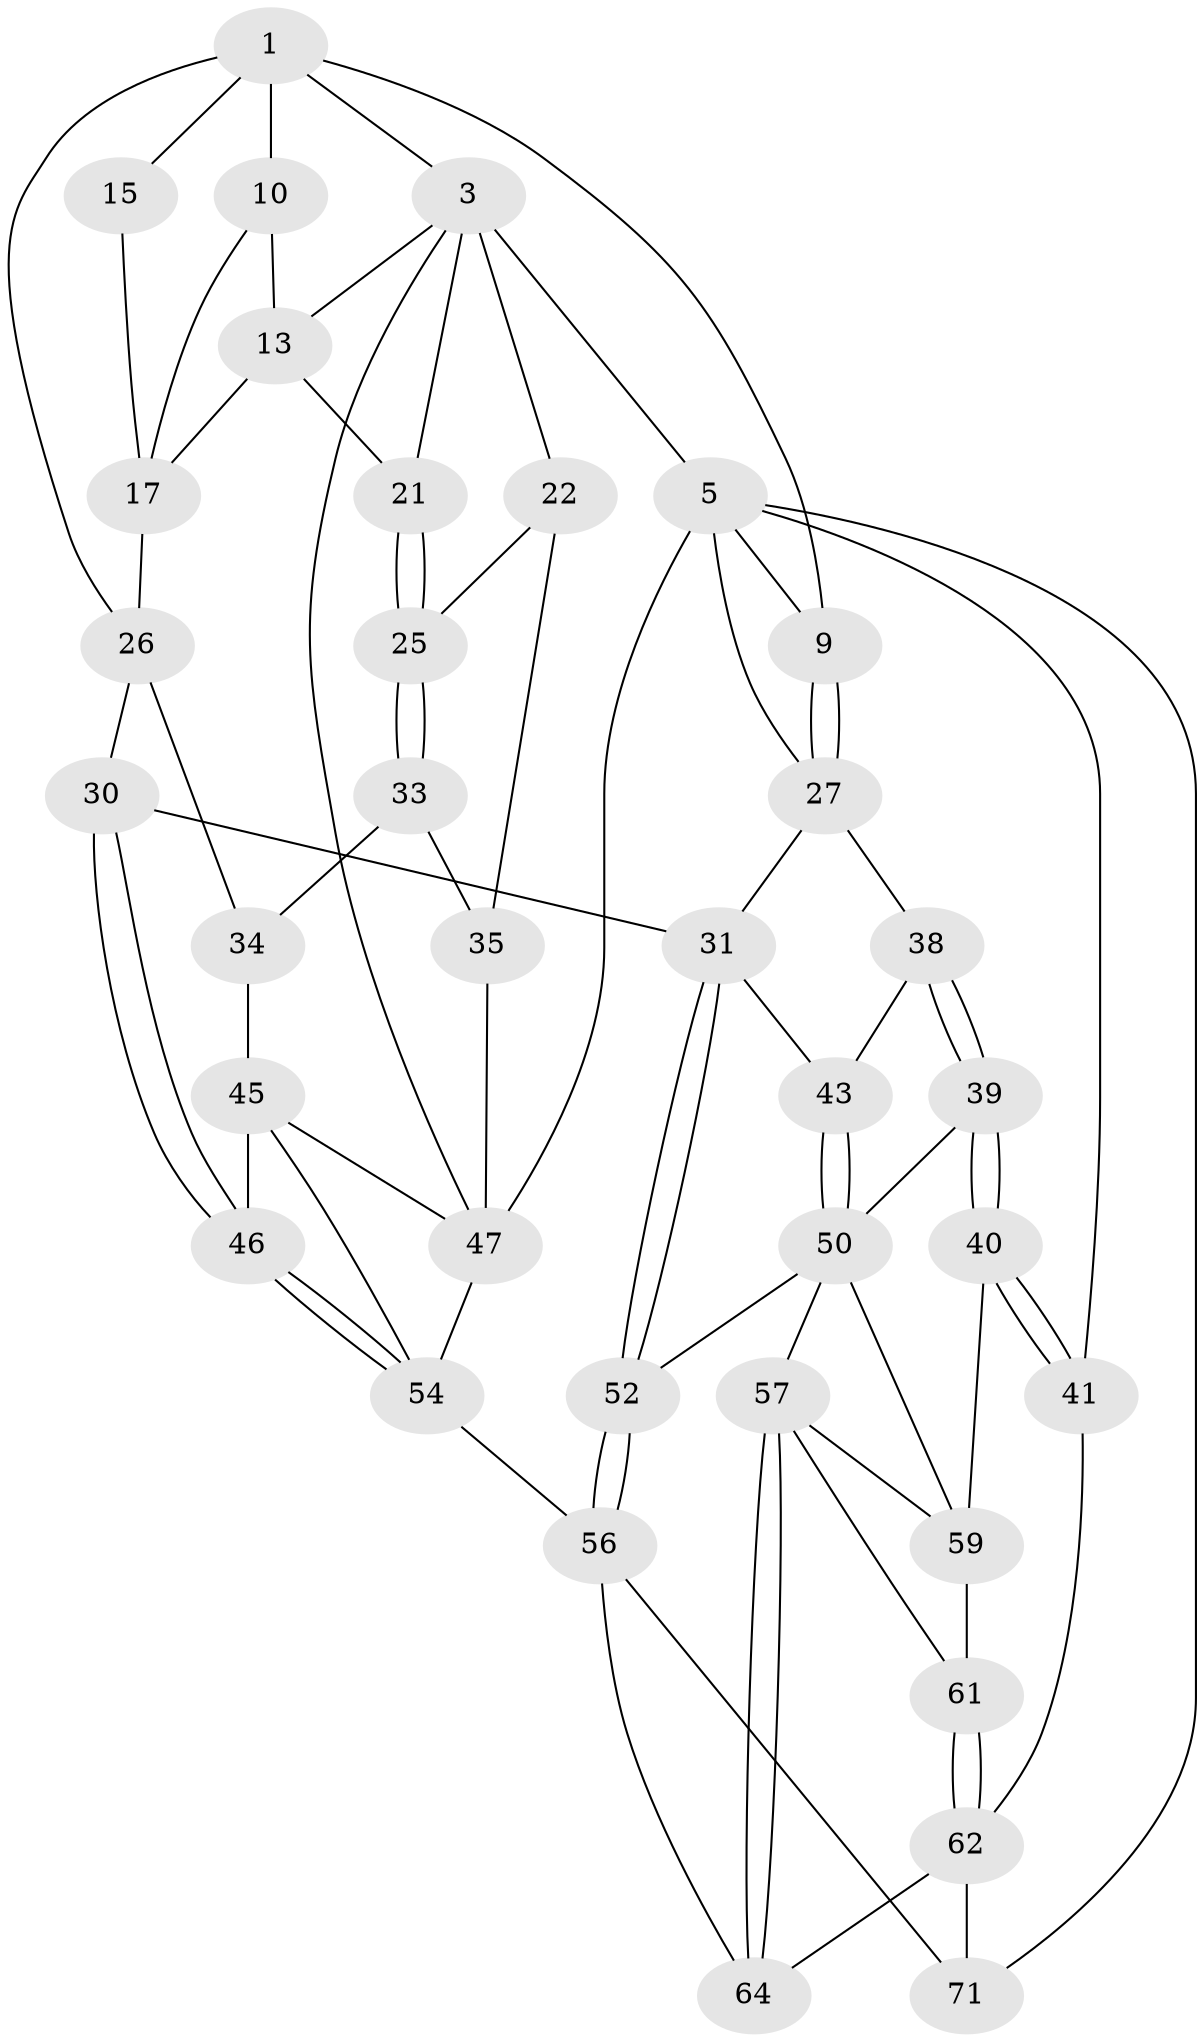 // original degree distribution, {3: 0.027777777777777776, 4: 0.2361111111111111, 5: 0.5277777777777778, 6: 0.20833333333333334}
// Generated by graph-tools (version 1.1) at 2025/17/03/09/25 04:17:14]
// undirected, 36 vertices, 78 edges
graph export_dot {
graph [start="1"]
  node [color=gray90,style=filled];
  1 [pos="+0.773122969982011+0",super="+2+7"];
  3 [pos="+0.8339244794774058+0",super="+4+12"];
  5 [pos="+0+0",super="+42+6"];
  9 [pos="+0.4902501198125392+0.17557197327391785"];
  10 [pos="+0.8234134359507672+0.09017606533101019",super="+14"];
  13 [pos="+0.8385654447223805+0.15699697768470594",super="+18"];
  15 [pos="+0.7478912690861141+0.1938256575561724"];
  17 [pos="+0.7710741019955625+0.19705784777126437",super="+19"];
  21 [pos="+0.8882645061504048+0.2805508227119257"];
  22 [pos="+0.9558712013154779+0.16705722251211835",super="+24+23"];
  25 [pos="+0.914343148371475+0.309826795638927"];
  26 [pos="+0.6661644139540528+0.3470489555655342",super="+29"];
  27 [pos="+0.4261570983976327+0.22514721170262747",super="+28"];
  30 [pos="+0.5930365084243056+0.49104555399119487"];
  31 [pos="+0.496203178330798+0.5207672071802711",super="+32"];
  33 [pos="+0.8909510635797129+0.37758091274886085",super="+37"];
  34 [pos="+0.7784009647415168+0.4491180280696058",super="+44"];
  35 [pos="+1+0.3153418943363603",super="+36"];
  38 [pos="+0+0"];
  39 [pos="+0+0.6368038402964015"];
  40 [pos="+0+0.8390913300368282"];
  41 [pos="+0+0.8858878384173594"];
  43 [pos="+0.2666972895619759+0.4578991547150209"];
  45 [pos="+0.8301827341415406+0.6192323967686841",super="+49"];
  46 [pos="+0.7049590874027989+0.631294933237462"];
  47 [pos="+1+1",super="+68+48"];
  50 [pos="+0.2550633137743569+0.47922843244320906",super="+51+53"];
  52 [pos="+0.5098716035686147+0.7894588779884928"];
  54 [pos="+0.687140436665677+0.7945170854428235",super="+55"];
  56 [pos="+0.5566527660754342+0.842206419662242",super="+66"];
  57 [pos="+0.3383315272057566+0.802892202845482",super="+58"];
  59 [pos="+0.18684994937084576+0.6540635481653448",super="+60"];
  61 [pos="+0.15923165413701193+0.7499768038763972"];
  62 [pos="+0.18493398895555768+0.855057770864642",super="+63"];
  64 [pos="+0.2764396509925348+0.890839676097992",super="+65"];
  71 [pos="+0.23601394497282768+1"];
  1 -- 10 [weight=2];
  1 -- 3;
  1 -- 9;
  1 -- 26;
  1 -- 15 [weight=2];
  3 -- 5;
  3 -- 47;
  3 -- 13;
  3 -- 21;
  3 -- 22 [weight=2];
  5 -- 71;
  5 -- 41;
  5 -- 47 [weight=2];
  5 -- 9;
  5 -- 27;
  9 -- 27;
  9 -- 27;
  10 -- 17;
  10 -- 13;
  13 -- 21;
  13 -- 17;
  15 -- 17;
  17 -- 26;
  21 -- 25;
  21 -- 25;
  22 -- 25;
  22 -- 35 [weight=2];
  25 -- 33;
  25 -- 33;
  26 -- 34;
  26 -- 30;
  27 -- 38;
  27 -- 31;
  30 -- 31;
  30 -- 46;
  30 -- 46;
  31 -- 52;
  31 -- 52;
  31 -- 43;
  33 -- 34 [weight=2];
  33 -- 35;
  34 -- 45;
  35 -- 47;
  38 -- 39;
  38 -- 39;
  38 -- 43;
  39 -- 40;
  39 -- 40;
  39 -- 50;
  40 -- 41;
  40 -- 41;
  40 -- 59;
  41 -- 62;
  43 -- 50;
  43 -- 50;
  45 -- 46;
  45 -- 54;
  45 -- 47;
  46 -- 54;
  46 -- 54;
  47 -- 54;
  50 -- 59;
  50 -- 57;
  50 -- 52;
  52 -- 56;
  52 -- 56;
  54 -- 56 [weight=2];
  56 -- 64;
  56 -- 71;
  57 -- 64;
  57 -- 64;
  57 -- 59;
  57 -- 61;
  59 -- 61;
  61 -- 62;
  61 -- 62;
  62 -- 64 [weight=2];
  62 -- 71;
}
